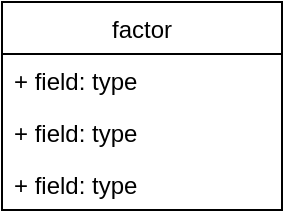 <mxfile version="14.2.7" type="github"><diagram id="pnEoWtLUrMESA3tJdXrf" name="Page-1"><mxGraphModel dx="1186" dy="502" grid="1" gridSize="10" guides="1" tooltips="1" connect="1" arrows="1" fold="1" page="1" pageScale="1" pageWidth="827" pageHeight="1169" math="0" shadow="0"><root><mxCell id="0"/><mxCell id="1" parent="0"/><mxCell id="-jRrFygYepMn7y4WL_fr-1" value="factor" style="swimlane;fontStyle=0;childLayout=stackLayout;horizontal=1;startSize=26;fillColor=none;horizontalStack=0;resizeParent=1;resizeParentMax=0;resizeLast=0;collapsible=1;marginBottom=0;direction=east;" vertex="1" parent="1"><mxGeometry x="80" y="120" width="140" height="104" as="geometry"><mxRectangle x="190" y="130" width="90" height="26" as="alternateBounds"/></mxGeometry></mxCell><mxCell id="-jRrFygYepMn7y4WL_fr-2" value="+ field: type" style="text;strokeColor=none;fillColor=none;align=left;verticalAlign=top;spacingLeft=4;spacingRight=4;overflow=hidden;rotatable=0;points=[[0,0.5],[1,0.5]];portConstraint=eastwest;" vertex="1" parent="-jRrFygYepMn7y4WL_fr-1"><mxGeometry y="26" width="140" height="26" as="geometry"/></mxCell><mxCell id="-jRrFygYepMn7y4WL_fr-3" value="+ field: type" style="text;strokeColor=none;fillColor=none;align=left;verticalAlign=top;spacingLeft=4;spacingRight=4;overflow=hidden;rotatable=0;points=[[0,0.5],[1,0.5]];portConstraint=eastwest;" vertex="1" parent="-jRrFygYepMn7y4WL_fr-1"><mxGeometry y="52" width="140" height="26" as="geometry"/></mxCell><mxCell id="-jRrFygYepMn7y4WL_fr-4" value="+ field: type" style="text;strokeColor=none;fillColor=none;align=left;verticalAlign=top;spacingLeft=4;spacingRight=4;overflow=hidden;rotatable=0;points=[[0,0.5],[1,0.5]];portConstraint=eastwest;" vertex="1" parent="-jRrFygYepMn7y4WL_fr-1"><mxGeometry y="78" width="140" height="26" as="geometry"/></mxCell></root></mxGraphModel></diagram></mxfile>